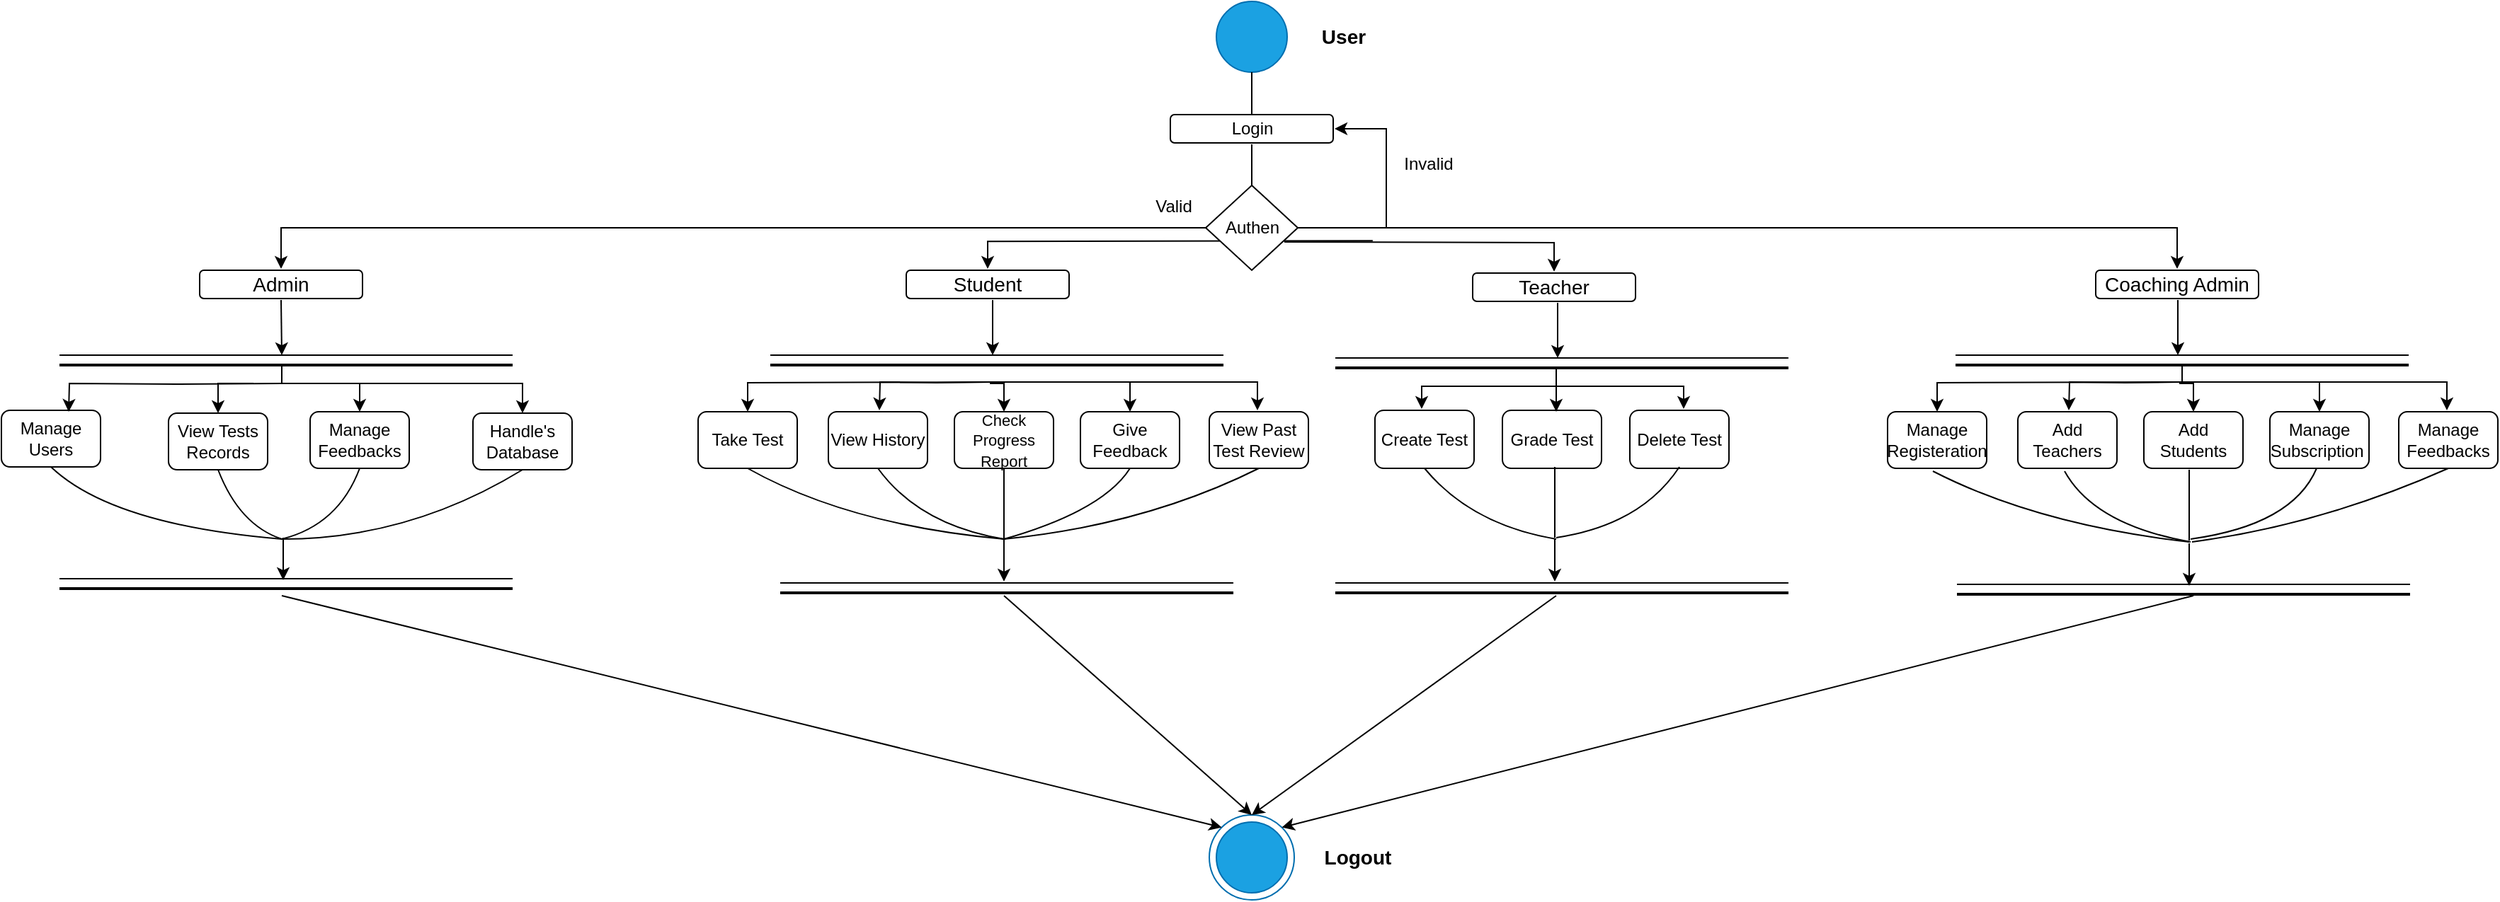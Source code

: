 <mxfile version="24.7.17">
  <diagram name="Page-1" id="BZoabZqiC1ExDDiLnxKO">
    <mxGraphModel dx="2324" dy="819" grid="1" gridSize="10" guides="1" tooltips="1" connect="1" arrows="1" fold="1" page="1" pageScale="1" pageWidth="850" pageHeight="1100" math="0" shadow="0">
      <root>
        <mxCell id="0" />
        <mxCell id="1" parent="0" />
        <mxCell id="3cUWr9S7yl-lD84JsGKt-1" value="" style="ellipse;whiteSpace=wrap;html=1;aspect=fixed;fillColor=#1ba1e2;strokeColor=#006EAF;fontColor=#ffffff;" vertex="1" parent="1">
          <mxGeometry x="270" y="70" width="50" height="50" as="geometry" />
        </mxCell>
        <mxCell id="3cUWr9S7yl-lD84JsGKt-2" value="&lt;font style=&quot;font-size: 14px;&quot;&gt;&lt;b&gt;User&lt;/b&gt;&lt;/font&gt;" style="text;html=1;align=center;verticalAlign=middle;whiteSpace=wrap;rounded=0;" vertex="1" parent="1">
          <mxGeometry x="330" y="80" width="60" height="30" as="geometry" />
        </mxCell>
        <mxCell id="3cUWr9S7yl-lD84JsGKt-3" value="" style="endArrow=none;html=1;rounded=0;entryX=0.5;entryY=1;entryDx=0;entryDy=0;" edge="1" parent="1" target="3cUWr9S7yl-lD84JsGKt-1">
          <mxGeometry width="50" height="50" relative="1" as="geometry">
            <mxPoint x="295" y="160" as="sourcePoint" />
            <mxPoint x="190" y="260" as="targetPoint" />
          </mxGeometry>
        </mxCell>
        <mxCell id="3cUWr9S7yl-lD84JsGKt-4" value="Login" style="rounded=1;whiteSpace=wrap;html=1;fillColor=default;strokeColor=default;perimeterSpacing=1;" vertex="1" parent="1">
          <mxGeometry x="237.5" y="150" width="115" height="20" as="geometry" />
        </mxCell>
        <mxCell id="3cUWr9S7yl-lD84JsGKt-6" value="" style="endArrow=none;html=1;rounded=0;entryX=0.5;entryY=1;entryDx=0;entryDy=0;exitX=0.5;exitY=0;exitDx=0;exitDy=0;" edge="1" parent="1" source="3cUWr9S7yl-lD84JsGKt-7" target="3cUWr9S7yl-lD84JsGKt-4">
          <mxGeometry width="50" height="50" relative="1" as="geometry">
            <mxPoint x="296" y="210" as="sourcePoint" />
            <mxPoint x="296" y="170" as="targetPoint" />
          </mxGeometry>
        </mxCell>
        <mxCell id="3cUWr9S7yl-lD84JsGKt-8" style="edgeStyle=orthogonalEdgeStyle;rounded=0;orthogonalLoop=1;jettySize=auto;html=1;exitX=1;exitY=0.5;exitDx=0;exitDy=0;entryX=1;entryY=0.5;entryDx=0;entryDy=0;" edge="1" parent="1" source="3cUWr9S7yl-lD84JsGKt-7" target="3cUWr9S7yl-lD84JsGKt-4">
          <mxGeometry relative="1" as="geometry">
            <Array as="points">
              <mxPoint x="390" y="230" />
              <mxPoint x="390" y="160" />
            </Array>
          </mxGeometry>
        </mxCell>
        <mxCell id="3cUWr9S7yl-lD84JsGKt-14" style="edgeStyle=orthogonalEdgeStyle;rounded=0;orthogonalLoop=1;jettySize=auto;html=1;exitX=0;exitY=0.5;exitDx=0;exitDy=0;entryX=0.5;entryY=0;entryDx=0;entryDy=0;" edge="1" parent="1" source="3cUWr9S7yl-lD84JsGKt-7" target="3cUWr9S7yl-lD84JsGKt-19">
          <mxGeometry relative="1" as="geometry">
            <mxPoint y="274" as="targetPoint" />
            <mxPoint x="222.5" y="234" as="sourcePoint" />
          </mxGeometry>
        </mxCell>
        <mxCell id="3cUWr9S7yl-lD84JsGKt-21" style="edgeStyle=orthogonalEdgeStyle;rounded=0;orthogonalLoop=1;jettySize=auto;html=1;exitX=1;exitY=0.5;exitDx=0;exitDy=0;entryX=0.5;entryY=0;entryDx=0;entryDy=0;" edge="1" parent="1" source="3cUWr9S7yl-lD84JsGKt-7" target="3cUWr9S7yl-lD84JsGKt-20">
          <mxGeometry relative="1" as="geometry" />
        </mxCell>
        <mxCell id="3cUWr9S7yl-lD84JsGKt-28" style="edgeStyle=orthogonalEdgeStyle;rounded=0;orthogonalLoop=1;jettySize=auto;html=1;exitX=0.885;exitY=0.667;exitDx=0;exitDy=0;entryX=0.5;entryY=0;entryDx=0;entryDy=0;exitPerimeter=0;" edge="1" parent="1" target="3cUWr9S7yl-lD84JsGKt-18">
          <mxGeometry relative="1" as="geometry">
            <mxPoint x="318.025" y="240.02" as="sourcePoint" />
            <mxPoint x="516.5" y="264" as="targetPoint" />
          </mxGeometry>
        </mxCell>
        <mxCell id="3cUWr9S7yl-lD84JsGKt-31" style="edgeStyle=orthogonalEdgeStyle;rounded=0;orthogonalLoop=1;jettySize=auto;html=1;exitX=0.122;exitY=0.652;exitDx=0;exitDy=0;entryX=0.5;entryY=0;entryDx=0;entryDy=0;exitPerimeter=0;" edge="1" parent="1" target="3cUWr9S7yl-lD84JsGKt-30">
          <mxGeometry relative="1" as="geometry">
            <mxPoint x="380.43" y="239.12" as="sourcePoint" />
          </mxGeometry>
        </mxCell>
        <mxCell id="3cUWr9S7yl-lD84JsGKt-7" value="Authen" style="rhombus;whiteSpace=wrap;html=1;" vertex="1" parent="1">
          <mxGeometry x="262.5" y="200" width="65" height="60" as="geometry" />
        </mxCell>
        <mxCell id="3cUWr9S7yl-lD84JsGKt-12" value="&lt;font style=&quot;font-size: 12px;&quot;&gt;Invalid&lt;/font&gt;" style="text;html=1;align=center;verticalAlign=middle;whiteSpace=wrap;rounded=0;" vertex="1" parent="1">
          <mxGeometry x="390" y="170" width="60" height="30" as="geometry" />
        </mxCell>
        <mxCell id="3cUWr9S7yl-lD84JsGKt-13" value="&lt;font style=&quot;font-size: 12px;&quot;&gt;Valid&lt;/font&gt;" style="text;html=1;align=center;verticalAlign=middle;whiteSpace=wrap;rounded=0;" vertex="1" parent="1">
          <mxGeometry x="210" y="200" width="60" height="30" as="geometry" />
        </mxCell>
        <mxCell id="3cUWr9S7yl-lD84JsGKt-18" value="Teacher" style="rounded=1;whiteSpace=wrap;html=1;fillColor=default;strokeColor=default;perimeterSpacing=1;fontSize=14;" vertex="1" parent="1">
          <mxGeometry x="451" y="262" width="115" height="20" as="geometry" />
        </mxCell>
        <mxCell id="3cUWr9S7yl-lD84JsGKt-29" style="edgeStyle=orthogonalEdgeStyle;rounded=0;orthogonalLoop=1;jettySize=auto;html=1;exitX=0.5;exitY=1;exitDx=0;exitDy=0;" edge="1" parent="1" source="3cUWr9S7yl-lD84JsGKt-19">
          <mxGeometry relative="1" as="geometry">
            <mxPoint x="-390" y="320" as="targetPoint" />
          </mxGeometry>
        </mxCell>
        <mxCell id="3cUWr9S7yl-lD84JsGKt-19" value="Admin" style="rounded=1;whiteSpace=wrap;html=1;fillColor=default;strokeColor=default;perimeterSpacing=1;fontSize=14;" vertex="1" parent="1">
          <mxGeometry x="-448" y="260" width="115" height="20" as="geometry" />
        </mxCell>
        <mxCell id="3cUWr9S7yl-lD84JsGKt-20" value="Coaching Admin" style="rounded=1;whiteSpace=wrap;html=1;fillColor=default;strokeColor=default;perimeterSpacing=1;fontSize=14;" vertex="1" parent="1">
          <mxGeometry x="891" y="260" width="115" height="20" as="geometry" />
        </mxCell>
        <mxCell id="3cUWr9S7yl-lD84JsGKt-22" value="" style="endArrow=none;html=1;rounded=0;strokeWidth=1;" edge="1" parent="1">
          <mxGeometry width="50" height="50" relative="1" as="geometry">
            <mxPoint x="-547" y="320" as="sourcePoint" />
            <mxPoint x="-227" y="320" as="targetPoint" />
          </mxGeometry>
        </mxCell>
        <mxCell id="3cUWr9S7yl-lD84JsGKt-24" value="" style="endArrow=none;html=1;rounded=0;strokeWidth=2;" edge="1" parent="1">
          <mxGeometry width="50" height="50" relative="1" as="geometry">
            <mxPoint x="-547" y="327" as="sourcePoint" />
            <mxPoint x="-227" y="327" as="targetPoint" />
          </mxGeometry>
        </mxCell>
        <mxCell id="3cUWr9S7yl-lD84JsGKt-30" value="Student" style="rounded=1;whiteSpace=wrap;html=1;fillColor=default;strokeColor=default;perimeterSpacing=1;fontSize=14;" vertex="1" parent="1">
          <mxGeometry x="51" y="260" width="115" height="20" as="geometry" />
        </mxCell>
        <mxCell id="3cUWr9S7yl-lD84JsGKt-32" style="edgeStyle=orthogonalEdgeStyle;rounded=0;orthogonalLoop=1;jettySize=auto;html=1;exitX=0.5;exitY=1;exitDx=0;exitDy=0;" edge="1" parent="1">
          <mxGeometry relative="1" as="geometry">
            <mxPoint x="112" y="320" as="targetPoint" />
            <mxPoint x="112" y="281" as="sourcePoint" />
          </mxGeometry>
        </mxCell>
        <mxCell id="3cUWr9S7yl-lD84JsGKt-33" value="" style="endArrow=none;html=1;rounded=0;strokeWidth=1;" edge="1" parent="1">
          <mxGeometry width="50" height="50" relative="1" as="geometry">
            <mxPoint x="-45" y="320" as="sourcePoint" />
            <mxPoint x="275" y="320" as="targetPoint" />
          </mxGeometry>
        </mxCell>
        <mxCell id="3cUWr9S7yl-lD84JsGKt-34" value="" style="endArrow=none;html=1;rounded=0;strokeWidth=2;" edge="1" parent="1">
          <mxGeometry width="50" height="50" relative="1" as="geometry">
            <mxPoint x="-45" y="327" as="sourcePoint" />
            <mxPoint x="275" y="327" as="targetPoint" />
          </mxGeometry>
        </mxCell>
        <mxCell id="3cUWr9S7yl-lD84JsGKt-38" style="edgeStyle=orthogonalEdgeStyle;rounded=0;orthogonalLoop=1;jettySize=auto;html=1;exitX=0.5;exitY=1;exitDx=0;exitDy=0;" edge="1" parent="1">
          <mxGeometry relative="1" as="geometry">
            <mxPoint x="511" y="322" as="targetPoint" />
            <mxPoint x="511" y="283" as="sourcePoint" />
          </mxGeometry>
        </mxCell>
        <mxCell id="3cUWr9S7yl-lD84JsGKt-39" value="" style="endArrow=none;html=1;rounded=0;strokeWidth=1;" edge="1" parent="1">
          <mxGeometry width="50" height="50" relative="1" as="geometry">
            <mxPoint x="354" y="322" as="sourcePoint" />
            <mxPoint x="674" y="322" as="targetPoint" />
          </mxGeometry>
        </mxCell>
        <mxCell id="3cUWr9S7yl-lD84JsGKt-40" value="" style="endArrow=none;html=1;rounded=0;strokeWidth=2;" edge="1" parent="1">
          <mxGeometry width="50" height="50" relative="1" as="geometry">
            <mxPoint x="354" y="329" as="sourcePoint" />
            <mxPoint x="674" y="329" as="targetPoint" />
          </mxGeometry>
        </mxCell>
        <mxCell id="3cUWr9S7yl-lD84JsGKt-41" style="edgeStyle=orthogonalEdgeStyle;rounded=0;orthogonalLoop=1;jettySize=auto;html=1;exitX=0.5;exitY=1;exitDx=0;exitDy=0;" edge="1" parent="1">
          <mxGeometry relative="1" as="geometry">
            <mxPoint x="949" y="320" as="targetPoint" />
            <mxPoint x="949" y="281" as="sourcePoint" />
          </mxGeometry>
        </mxCell>
        <mxCell id="3cUWr9S7yl-lD84JsGKt-42" value="" style="endArrow=none;html=1;rounded=0;strokeWidth=1;" edge="1" parent="1">
          <mxGeometry width="50" height="50" relative="1" as="geometry">
            <mxPoint x="792" y="320" as="sourcePoint" />
            <mxPoint x="1112" y="320" as="targetPoint" />
          </mxGeometry>
        </mxCell>
        <mxCell id="3cUWr9S7yl-lD84JsGKt-43" value="" style="endArrow=none;html=1;rounded=0;strokeWidth=2;" edge="1" parent="1">
          <mxGeometry width="50" height="50" relative="1" as="geometry">
            <mxPoint x="792" y="327" as="sourcePoint" />
            <mxPoint x="1112" y="327" as="targetPoint" />
          </mxGeometry>
        </mxCell>
        <mxCell id="3cUWr9S7yl-lD84JsGKt-50" value="Manage Users" style="rounded=1;whiteSpace=wrap;html=1;" vertex="1" parent="1">
          <mxGeometry x="-588" y="359" width="70" height="40" as="geometry" />
        </mxCell>
        <mxCell id="3cUWr9S7yl-lD84JsGKt-51" value="View Tests Records" style="rounded=1;whiteSpace=wrap;html=1;" vertex="1" parent="1">
          <mxGeometry x="-470" y="361" width="70" height="40" as="geometry" />
        </mxCell>
        <mxCell id="3cUWr9S7yl-lD84JsGKt-54" value="Manage Feedbacks" style="rounded=1;whiteSpace=wrap;html=1;" vertex="1" parent="1">
          <mxGeometry x="-370" y="360" width="70" height="40" as="geometry" />
        </mxCell>
        <mxCell id="3cUWr9S7yl-lD84JsGKt-55" value="Handle&#39;s Database" style="rounded=1;whiteSpace=wrap;html=1;" vertex="1" parent="1">
          <mxGeometry x="-255" y="361" width="70" height="40" as="geometry" />
        </mxCell>
        <mxCell id="3cUWr9S7yl-lD84JsGKt-56" value="Take Test" style="rounded=1;whiteSpace=wrap;html=1;" vertex="1" parent="1">
          <mxGeometry x="-96" y="360" width="70" height="40" as="geometry" />
        </mxCell>
        <mxCell id="3cUWr9S7yl-lD84JsGKt-57" value="View History" style="rounded=1;whiteSpace=wrap;html=1;" vertex="1" parent="1">
          <mxGeometry x="-4" y="360" width="70" height="40" as="geometry" />
        </mxCell>
        <mxCell id="3cUWr9S7yl-lD84JsGKt-58" value="&lt;font style=&quot;font-size: 11px;&quot;&gt;Check Progress Report&lt;/font&gt;" style="rounded=1;whiteSpace=wrap;html=1;" vertex="1" parent="1">
          <mxGeometry x="85" y="360" width="70" height="40" as="geometry" />
        </mxCell>
        <mxCell id="3cUWr9S7yl-lD84JsGKt-59" value="Give Feedback" style="rounded=1;whiteSpace=wrap;html=1;" vertex="1" parent="1">
          <mxGeometry x="174" y="360" width="70" height="40" as="geometry" />
        </mxCell>
        <mxCell id="3cUWr9S7yl-lD84JsGKt-60" value="View Past Test Review" style="rounded=1;whiteSpace=wrap;html=1;" vertex="1" parent="1">
          <mxGeometry x="265" y="360" width="70" height="40" as="geometry" />
        </mxCell>
        <mxCell id="3cUWr9S7yl-lD84JsGKt-61" value="Create Test" style="rounded=1;whiteSpace=wrap;html=1;" vertex="1" parent="1">
          <mxGeometry x="382" y="359" width="70" height="41" as="geometry" />
        </mxCell>
        <mxCell id="3cUWr9S7yl-lD84JsGKt-62" value="Grade Test" style="rounded=1;whiteSpace=wrap;html=1;" vertex="1" parent="1">
          <mxGeometry x="472" y="359" width="70" height="41" as="geometry" />
        </mxCell>
        <mxCell id="3cUWr9S7yl-lD84JsGKt-63" value="Delete Test" style="rounded=1;whiteSpace=wrap;html=1;" vertex="1" parent="1">
          <mxGeometry x="562" y="359" width="70" height="41" as="geometry" />
        </mxCell>
        <mxCell id="3cUWr9S7yl-lD84JsGKt-78" style="edgeStyle=orthogonalEdgeStyle;rounded=0;orthogonalLoop=1;jettySize=auto;html=1;entryX=0.5;entryY=0;entryDx=0;entryDy=0;" edge="1" parent="1">
          <mxGeometry relative="1" as="geometry">
            <mxPoint x="-390" y="340" as="sourcePoint" />
            <mxPoint x="-540.5" y="360" as="targetPoint" />
          </mxGeometry>
        </mxCell>
        <mxCell id="3cUWr9S7yl-lD84JsGKt-79" value="" style="endArrow=none;html=1;rounded=0;" edge="1" parent="1">
          <mxGeometry width="50" height="50" relative="1" as="geometry">
            <mxPoint x="-390" y="340" as="sourcePoint" />
            <mxPoint x="-390" y="328" as="targetPoint" />
          </mxGeometry>
        </mxCell>
        <mxCell id="3cUWr9S7yl-lD84JsGKt-81" style="edgeStyle=orthogonalEdgeStyle;rounded=0;orthogonalLoop=1;jettySize=auto;html=1;entryX=0.5;entryY=0;entryDx=0;entryDy=0;" edge="1" parent="1" target="3cUWr9S7yl-lD84JsGKt-51">
          <mxGeometry relative="1" as="geometry">
            <mxPoint x="-410" y="340" as="sourcePoint" />
            <mxPoint x="-530.5" y="370" as="targetPoint" />
          </mxGeometry>
        </mxCell>
        <mxCell id="3cUWr9S7yl-lD84JsGKt-82" style="edgeStyle=orthogonalEdgeStyle;rounded=0;orthogonalLoop=1;jettySize=auto;html=1;entryX=0.5;entryY=0;entryDx=0;entryDy=0;" edge="1" parent="1" target="3cUWr9S7yl-lD84JsGKt-54">
          <mxGeometry relative="1" as="geometry">
            <mxPoint x="-390" y="340" as="sourcePoint" />
            <mxPoint x="-530.5" y="370" as="targetPoint" />
            <Array as="points">
              <mxPoint x="-380" y="340" />
              <mxPoint x="-297" y="340" />
            </Array>
          </mxGeometry>
        </mxCell>
        <mxCell id="3cUWr9S7yl-lD84JsGKt-83" style="edgeStyle=orthogonalEdgeStyle;rounded=0;orthogonalLoop=1;jettySize=auto;html=1;entryX=0.5;entryY=0;entryDx=0;entryDy=0;" edge="1" parent="1" target="3cUWr9S7yl-lD84JsGKt-55">
          <mxGeometry relative="1" as="geometry">
            <mxPoint x="-390" y="340" as="sourcePoint" />
            <mxPoint x="-220" y="360" as="targetPoint" />
            <Array as="points">
              <mxPoint x="-220" y="340" />
              <mxPoint x="-220" y="359" />
            </Array>
          </mxGeometry>
        </mxCell>
        <mxCell id="3cUWr9S7yl-lD84JsGKt-84" value="" style="endArrow=none;html=1;rounded=0;" edge="1" parent="1">
          <mxGeometry width="50" height="50" relative="1" as="geometry">
            <mxPoint x="510" y="341" as="sourcePoint" />
            <mxPoint x="510" y="329" as="targetPoint" />
          </mxGeometry>
        </mxCell>
        <mxCell id="3cUWr9S7yl-lD84JsGKt-85" style="edgeStyle=orthogonalEdgeStyle;rounded=0;orthogonalLoop=1;jettySize=auto;html=1;entryX=0.5;entryY=0;entryDx=0;entryDy=0;" edge="1" parent="1" target="3cUWr9S7yl-lD84JsGKt-56">
          <mxGeometry relative="1" as="geometry">
            <mxPoint x="111" y="339" as="sourcePoint" />
            <mxPoint x="-39.5" y="359" as="targetPoint" />
          </mxGeometry>
        </mxCell>
        <mxCell id="3cUWr9S7yl-lD84JsGKt-86" style="edgeStyle=orthogonalEdgeStyle;rounded=0;orthogonalLoop=1;jettySize=auto;html=1;" edge="1" parent="1">
          <mxGeometry relative="1" as="geometry">
            <mxPoint x="111" y="339" as="sourcePoint" />
            <mxPoint x="32" y="359" as="targetPoint" />
          </mxGeometry>
        </mxCell>
        <mxCell id="3cUWr9S7yl-lD84JsGKt-90" style="edgeStyle=orthogonalEdgeStyle;rounded=0;orthogonalLoop=1;jettySize=auto;html=1;entryX=0.5;entryY=0;entryDx=0;entryDy=0;" edge="1" parent="1">
          <mxGeometry relative="1" as="geometry">
            <mxPoint x="110" y="339" as="sourcePoint" />
            <mxPoint x="299.0" y="359" as="targetPoint" />
            <Array as="points">
              <mxPoint x="140" y="339" />
              <mxPoint x="299" y="339" />
            </Array>
          </mxGeometry>
        </mxCell>
        <mxCell id="3cUWr9S7yl-lD84JsGKt-92" style="edgeStyle=orthogonalEdgeStyle;rounded=0;orthogonalLoop=1;jettySize=auto;html=1;entryX=0.5;entryY=0;entryDx=0;entryDy=0;" edge="1" parent="1" target="3cUWr9S7yl-lD84JsGKt-59">
          <mxGeometry relative="1" as="geometry">
            <mxPoint x="110" y="339" as="sourcePoint" />
            <mxPoint x="299.0" y="359" as="targetPoint" />
            <Array as="points">
              <mxPoint x="209" y="339" />
            </Array>
          </mxGeometry>
        </mxCell>
        <mxCell id="3cUWr9S7yl-lD84JsGKt-93" style="edgeStyle=orthogonalEdgeStyle;rounded=0;orthogonalLoop=1;jettySize=auto;html=1;entryX=0.5;entryY=0;entryDx=0;entryDy=0;" edge="1" parent="1" target="3cUWr9S7yl-lD84JsGKt-58">
          <mxGeometry relative="1" as="geometry">
            <mxPoint x="122" y="330" as="targetPoint" />
            <mxPoint x="110" y="340" as="sourcePoint" />
          </mxGeometry>
        </mxCell>
        <mxCell id="3cUWr9S7yl-lD84JsGKt-95" value="Manage Registeration" style="rounded=1;whiteSpace=wrap;html=1;" vertex="1" parent="1">
          <mxGeometry x="744" y="360" width="70" height="40" as="geometry" />
        </mxCell>
        <mxCell id="3cUWr9S7yl-lD84JsGKt-96" value="Add Teachers" style="rounded=1;whiteSpace=wrap;html=1;" vertex="1" parent="1">
          <mxGeometry x="836" y="360" width="70" height="40" as="geometry" />
        </mxCell>
        <mxCell id="3cUWr9S7yl-lD84JsGKt-97" value="&lt;font style=&quot;font-size: 12px;&quot;&gt;Add Students&lt;/font&gt;" style="rounded=1;whiteSpace=wrap;html=1;" vertex="1" parent="1">
          <mxGeometry x="925" y="360" width="70" height="40" as="geometry" />
        </mxCell>
        <mxCell id="3cUWr9S7yl-lD84JsGKt-98" value="&lt;span style=&quot;font-size: 12px;&quot;&gt;Manage Subscription&amp;nbsp;&lt;/span&gt;" style="rounded=1;whiteSpace=wrap;html=1;" vertex="1" parent="1">
          <mxGeometry x="1014" y="360" width="70" height="40" as="geometry" />
        </mxCell>
        <mxCell id="3cUWr9S7yl-lD84JsGKt-99" value="Manage Feedbacks" style="rounded=1;whiteSpace=wrap;html=1;" vertex="1" parent="1">
          <mxGeometry x="1105" y="360" width="70" height="40" as="geometry" />
        </mxCell>
        <mxCell id="3cUWr9S7yl-lD84JsGKt-100" value="" style="endArrow=none;html=1;rounded=0;" edge="1" parent="1">
          <mxGeometry width="50" height="50" relative="1" as="geometry">
            <mxPoint x="952" y="339" as="sourcePoint" />
            <mxPoint x="952" y="327" as="targetPoint" />
          </mxGeometry>
        </mxCell>
        <mxCell id="3cUWr9S7yl-lD84JsGKt-101" style="edgeStyle=orthogonalEdgeStyle;rounded=0;orthogonalLoop=1;jettySize=auto;html=1;entryX=0.5;entryY=0;entryDx=0;entryDy=0;" edge="1" target="3cUWr9S7yl-lD84JsGKt-95" parent="1">
          <mxGeometry relative="1" as="geometry">
            <mxPoint x="951" y="339" as="sourcePoint" />
            <mxPoint x="800.5" y="359" as="targetPoint" />
          </mxGeometry>
        </mxCell>
        <mxCell id="3cUWr9S7yl-lD84JsGKt-102" style="edgeStyle=orthogonalEdgeStyle;rounded=0;orthogonalLoop=1;jettySize=auto;html=1;" edge="1" parent="1">
          <mxGeometry relative="1" as="geometry">
            <mxPoint x="951" y="339" as="sourcePoint" />
            <mxPoint x="872" y="359" as="targetPoint" />
          </mxGeometry>
        </mxCell>
        <mxCell id="3cUWr9S7yl-lD84JsGKt-103" style="edgeStyle=orthogonalEdgeStyle;rounded=0;orthogonalLoop=1;jettySize=auto;html=1;entryX=0.5;entryY=0;entryDx=0;entryDy=0;" edge="1" parent="1">
          <mxGeometry relative="1" as="geometry">
            <mxPoint x="950" y="339" as="sourcePoint" />
            <mxPoint x="1139.0" y="359" as="targetPoint" />
            <Array as="points">
              <mxPoint x="980" y="339" />
              <mxPoint x="1139" y="339" />
            </Array>
          </mxGeometry>
        </mxCell>
        <mxCell id="3cUWr9S7yl-lD84JsGKt-104" style="edgeStyle=orthogonalEdgeStyle;rounded=0;orthogonalLoop=1;jettySize=auto;html=1;entryX=0.5;entryY=0;entryDx=0;entryDy=0;" edge="1" target="3cUWr9S7yl-lD84JsGKt-98" parent="1">
          <mxGeometry relative="1" as="geometry">
            <mxPoint x="950" y="339" as="sourcePoint" />
            <mxPoint x="1139.0" y="359" as="targetPoint" />
            <Array as="points">
              <mxPoint x="1049" y="339" />
            </Array>
          </mxGeometry>
        </mxCell>
        <mxCell id="3cUWr9S7yl-lD84JsGKt-105" style="edgeStyle=orthogonalEdgeStyle;rounded=0;orthogonalLoop=1;jettySize=auto;html=1;entryX=0.5;entryY=0;entryDx=0;entryDy=0;" edge="1" target="3cUWr9S7yl-lD84JsGKt-97" parent="1">
          <mxGeometry relative="1" as="geometry">
            <mxPoint x="962" y="330" as="targetPoint" />
            <mxPoint x="950" y="340" as="sourcePoint" />
          </mxGeometry>
        </mxCell>
        <mxCell id="3cUWr9S7yl-lD84JsGKt-106" style="edgeStyle=orthogonalEdgeStyle;rounded=0;orthogonalLoop=1;jettySize=auto;html=1;" edge="1" parent="1">
          <mxGeometry relative="1" as="geometry">
            <mxPoint x="490" y="342" as="sourcePoint" />
            <mxPoint x="415" y="358" as="targetPoint" />
            <Array as="points">
              <mxPoint x="415" y="342" />
            </Array>
          </mxGeometry>
        </mxCell>
        <mxCell id="3cUWr9S7yl-lD84JsGKt-108" style="edgeStyle=orthogonalEdgeStyle;rounded=0;orthogonalLoop=1;jettySize=auto;html=1;startSize=6;" edge="1" parent="1">
          <mxGeometry relative="1" as="geometry">
            <mxPoint x="510" y="350" as="sourcePoint" />
            <mxPoint x="510" y="360" as="targetPoint" />
            <Array as="points">
              <mxPoint x="510" y="341" />
              <mxPoint x="510" y="361" />
            </Array>
          </mxGeometry>
        </mxCell>
        <mxCell id="3cUWr9S7yl-lD84JsGKt-109" style="edgeStyle=orthogonalEdgeStyle;rounded=0;orthogonalLoop=1;jettySize=auto;html=1;" edge="1" parent="1">
          <mxGeometry relative="1" as="geometry">
            <mxPoint x="490" y="342" as="sourcePoint" />
            <mxPoint x="600" y="358" as="targetPoint" />
            <Array as="points">
              <mxPoint x="600" y="342" />
            </Array>
          </mxGeometry>
        </mxCell>
        <mxCell id="3cUWr9S7yl-lD84JsGKt-110" value="" style="endArrow=none;html=1;rounded=0;strokeWidth=1;" edge="1" parent="1">
          <mxGeometry width="50" height="50" relative="1" as="geometry">
            <mxPoint x="-547" y="478" as="sourcePoint" />
            <mxPoint x="-227" y="478" as="targetPoint" />
          </mxGeometry>
        </mxCell>
        <mxCell id="3cUWr9S7yl-lD84JsGKt-111" value="" style="endArrow=none;html=1;rounded=0;strokeWidth=2;" edge="1" parent="1">
          <mxGeometry width="50" height="50" relative="1" as="geometry">
            <mxPoint x="-547" y="485" as="sourcePoint" />
            <mxPoint x="-227" y="485" as="targetPoint" />
          </mxGeometry>
        </mxCell>
        <mxCell id="3cUWr9S7yl-lD84JsGKt-112" value="" style="endArrow=none;html=1;rounded=0;strokeWidth=1;" edge="1" parent="1">
          <mxGeometry width="50" height="50" relative="1" as="geometry">
            <mxPoint x="-38" y="481" as="sourcePoint" />
            <mxPoint x="282" y="481" as="targetPoint" />
          </mxGeometry>
        </mxCell>
        <mxCell id="3cUWr9S7yl-lD84JsGKt-113" value="" style="endArrow=none;html=1;rounded=0;strokeWidth=2;" edge="1" parent="1">
          <mxGeometry width="50" height="50" relative="1" as="geometry">
            <mxPoint x="-38" y="488" as="sourcePoint" />
            <mxPoint x="282" y="488" as="targetPoint" />
          </mxGeometry>
        </mxCell>
        <mxCell id="3cUWr9S7yl-lD84JsGKt-114" value="" style="endArrow=none;html=1;rounded=0;strokeWidth=1;" edge="1" parent="1">
          <mxGeometry width="50" height="50" relative="1" as="geometry">
            <mxPoint x="354" y="481" as="sourcePoint" />
            <mxPoint x="674" y="481" as="targetPoint" />
          </mxGeometry>
        </mxCell>
        <mxCell id="3cUWr9S7yl-lD84JsGKt-115" value="" style="endArrow=none;html=1;rounded=0;strokeWidth=2;" edge="1" parent="1">
          <mxGeometry width="50" height="50" relative="1" as="geometry">
            <mxPoint x="354" y="488" as="sourcePoint" />
            <mxPoint x="674" y="488" as="targetPoint" />
          </mxGeometry>
        </mxCell>
        <mxCell id="3cUWr9S7yl-lD84JsGKt-116" value="" style="endArrow=none;html=1;rounded=0;strokeWidth=1;" edge="1" parent="1">
          <mxGeometry width="50" height="50" relative="1" as="geometry">
            <mxPoint x="793" y="482" as="sourcePoint" />
            <mxPoint x="1113" y="482" as="targetPoint" />
          </mxGeometry>
        </mxCell>
        <mxCell id="3cUWr9S7yl-lD84JsGKt-117" value="" style="endArrow=none;html=1;rounded=0;strokeWidth=2;" edge="1" parent="1">
          <mxGeometry width="50" height="50" relative="1" as="geometry">
            <mxPoint x="793" y="489" as="sourcePoint" />
            <mxPoint x="1113" y="489" as="targetPoint" />
          </mxGeometry>
        </mxCell>
        <mxCell id="3cUWr9S7yl-lD84JsGKt-120" value="" style="endArrow=none;html=1;rounded=0;curved=1;exitX=0.5;exitY=1;exitDx=0;exitDy=0;" edge="1" parent="1" source="3cUWr9S7yl-lD84JsGKt-50">
          <mxGeometry width="50" height="50" relative="1" as="geometry">
            <mxPoint x="-553" y="419" as="sourcePoint" />
            <mxPoint x="-390" y="450" as="targetPoint" />
            <Array as="points">
              <mxPoint x="-510" y="440" />
            </Array>
          </mxGeometry>
        </mxCell>
        <mxCell id="3cUWr9S7yl-lD84JsGKt-122" value="" style="endArrow=none;html=1;rounded=0;entryX=0.5;entryY=1;entryDx=0;entryDy=0;curved=1;" edge="1" parent="1" target="3cUWr9S7yl-lD84JsGKt-51">
          <mxGeometry width="50" height="50" relative="1" as="geometry">
            <mxPoint x="-390" y="450" as="sourcePoint" />
            <mxPoint x="-435.0" y="421" as="targetPoint" />
            <Array as="points">
              <mxPoint x="-420" y="440" />
            </Array>
          </mxGeometry>
        </mxCell>
        <mxCell id="3cUWr9S7yl-lD84JsGKt-124" value="" style="endArrow=none;html=1;rounded=0;entryX=0.5;entryY=1;entryDx=0;entryDy=0;curved=1;" edge="1" parent="1" target="3cUWr9S7yl-lD84JsGKt-54">
          <mxGeometry width="50" height="50" relative="1" as="geometry">
            <mxPoint x="-390" y="450" as="sourcePoint" />
            <mxPoint x="-335.0" y="420" as="targetPoint" />
            <Array as="points">
              <mxPoint x="-350" y="440" />
            </Array>
          </mxGeometry>
        </mxCell>
        <mxCell id="3cUWr9S7yl-lD84JsGKt-125" value="" style="endArrow=none;html=1;rounded=0;entryX=0.5;entryY=1;entryDx=0;entryDy=0;curved=1;" edge="1" parent="1" target="3cUWr9S7yl-lD84JsGKt-55">
          <mxGeometry width="50" height="50" relative="1" as="geometry">
            <mxPoint x="-390" y="450" as="sourcePoint" />
            <mxPoint x="-220.0" y="421" as="targetPoint" />
            <Array as="points">
              <mxPoint x="-300" y="450" />
            </Array>
          </mxGeometry>
        </mxCell>
        <mxCell id="3cUWr9S7yl-lD84JsGKt-126" style="edgeStyle=orthogonalEdgeStyle;rounded=0;orthogonalLoop=1;jettySize=auto;html=1;startSize=6;" edge="1" parent="1">
          <mxGeometry relative="1" as="geometry">
            <mxPoint x="-389" y="449" as="sourcePoint" />
            <mxPoint x="-389" y="479" as="targetPoint" />
            <Array as="points">
              <mxPoint x="-389" y="460" />
              <mxPoint x="-389" y="480" />
            </Array>
          </mxGeometry>
        </mxCell>
        <mxCell id="3cUWr9S7yl-lD84JsGKt-127" value="" style="endArrow=none;html=1;rounded=0;entryX=0.5;entryY=1;entryDx=0;entryDy=0;curved=1;" edge="1" parent="1" target="3cUWr9S7yl-lD84JsGKt-56">
          <mxGeometry width="50" height="50" relative="1" as="geometry">
            <mxPoint x="120" y="450" as="sourcePoint" />
            <mxPoint x="140" y="360" as="targetPoint" />
            <Array as="points">
              <mxPoint x="10" y="440" />
            </Array>
          </mxGeometry>
        </mxCell>
        <mxCell id="3cUWr9S7yl-lD84JsGKt-128" value="" style="endArrow=none;html=1;rounded=0;entryX=0.5;entryY=1;entryDx=0;entryDy=0;curved=1;" edge="1" parent="1" target="3cUWr9S7yl-lD84JsGKt-57">
          <mxGeometry width="50" height="50" relative="1" as="geometry">
            <mxPoint x="120" y="450" as="sourcePoint" />
            <mxPoint x="-51" y="410" as="targetPoint" />
            <Array as="points">
              <mxPoint x="60" y="440" />
            </Array>
          </mxGeometry>
        </mxCell>
        <mxCell id="3cUWr9S7yl-lD84JsGKt-129" value="" style="endArrow=none;html=1;rounded=0;entryX=0.5;entryY=1;entryDx=0;entryDy=0;curved=1;" edge="1" parent="1" target="3cUWr9S7yl-lD84JsGKt-58">
          <mxGeometry width="50" height="50" relative="1" as="geometry">
            <mxPoint x="120" y="450" as="sourcePoint" />
            <mxPoint x="41" y="410" as="targetPoint" />
          </mxGeometry>
        </mxCell>
        <mxCell id="3cUWr9S7yl-lD84JsGKt-130" value="" style="endArrow=none;html=1;rounded=0;entryX=0.5;entryY=1;entryDx=0;entryDy=0;curved=1;" edge="1" parent="1" target="3cUWr9S7yl-lD84JsGKt-59">
          <mxGeometry width="50" height="50" relative="1" as="geometry">
            <mxPoint x="120" y="450" as="sourcePoint" />
            <mxPoint x="41" y="410" as="targetPoint" />
            <Array as="points">
              <mxPoint x="190" y="430" />
            </Array>
          </mxGeometry>
        </mxCell>
        <mxCell id="3cUWr9S7yl-lD84JsGKt-131" value="" style="endArrow=none;html=1;rounded=0;entryX=0.5;entryY=1;entryDx=0;entryDy=0;curved=1;" edge="1" parent="1" target="3cUWr9S7yl-lD84JsGKt-60">
          <mxGeometry width="50" height="50" relative="1" as="geometry">
            <mxPoint x="120" y="450" as="sourcePoint" />
            <mxPoint x="219" y="410" as="targetPoint" />
            <Array as="points">
              <mxPoint x="220" y="440" />
            </Array>
          </mxGeometry>
        </mxCell>
        <mxCell id="3cUWr9S7yl-lD84JsGKt-132" style="edgeStyle=orthogonalEdgeStyle;rounded=0;orthogonalLoop=1;jettySize=auto;html=1;startSize=6;" edge="1" parent="1">
          <mxGeometry relative="1" as="geometry">
            <mxPoint x="120" y="450" as="sourcePoint" />
            <mxPoint x="120" y="480" as="targetPoint" />
            <Array as="points">
              <mxPoint x="120" y="461" />
              <mxPoint x="120" y="481" />
            </Array>
          </mxGeometry>
        </mxCell>
        <mxCell id="3cUWr9S7yl-lD84JsGKt-133" style="edgeStyle=orthogonalEdgeStyle;rounded=0;orthogonalLoop=1;jettySize=auto;html=1;startSize=6;" edge="1" parent="1">
          <mxGeometry relative="1" as="geometry">
            <mxPoint x="509" y="450" as="sourcePoint" />
            <mxPoint x="509" y="480" as="targetPoint" />
            <Array as="points">
              <mxPoint x="509" y="461" />
              <mxPoint x="509" y="481" />
            </Array>
          </mxGeometry>
        </mxCell>
        <mxCell id="3cUWr9S7yl-lD84JsGKt-134" value="" style="endArrow=none;html=1;rounded=0;entryX=0.5;entryY=1;entryDx=0;entryDy=0;curved=1;" edge="1" parent="1" target="3cUWr9S7yl-lD84JsGKt-61">
          <mxGeometry width="50" height="50" relative="1" as="geometry">
            <mxPoint x="510" y="450" as="sourcePoint" />
            <mxPoint x="470" y="360" as="targetPoint" />
            <Array as="points">
              <mxPoint x="450" y="440" />
            </Array>
          </mxGeometry>
        </mxCell>
        <mxCell id="3cUWr9S7yl-lD84JsGKt-136" value="" style="endArrow=none;html=1;rounded=0;entryX=0.5;entryY=1;entryDx=0;entryDy=0;" edge="1" parent="1">
          <mxGeometry width="50" height="50" relative="1" as="geometry">
            <mxPoint x="509" y="449" as="sourcePoint" />
            <mxPoint x="509" y="399" as="targetPoint" />
          </mxGeometry>
        </mxCell>
        <mxCell id="3cUWr9S7yl-lD84JsGKt-137" value="" style="endArrow=none;html=1;rounded=0;entryX=0.5;entryY=1;entryDx=0;entryDy=0;curved=1;" edge="1" parent="1">
          <mxGeometry width="50" height="50" relative="1" as="geometry">
            <mxPoint x="510" y="449" as="sourcePoint" />
            <mxPoint x="597" y="399" as="targetPoint" />
            <Array as="points">
              <mxPoint x="570" y="440" />
            </Array>
          </mxGeometry>
        </mxCell>
        <mxCell id="3cUWr9S7yl-lD84JsGKt-138" style="edgeStyle=orthogonalEdgeStyle;rounded=0;orthogonalLoop=1;jettySize=auto;html=1;startSize=6;" edge="1" parent="1">
          <mxGeometry relative="1" as="geometry">
            <mxPoint x="957" y="453" as="sourcePoint" />
            <mxPoint x="957" y="483" as="targetPoint" />
            <Array as="points">
              <mxPoint x="957" y="464" />
              <mxPoint x="957" y="484" />
            </Array>
          </mxGeometry>
        </mxCell>
        <mxCell id="3cUWr9S7yl-lD84JsGKt-139" value="" style="endArrow=none;html=1;rounded=0;entryX=0.5;entryY=1;entryDx=0;entryDy=0;curved=1;" edge="1" parent="1">
          <mxGeometry width="50" height="50" relative="1" as="geometry">
            <mxPoint x="957" y="452" as="sourcePoint" />
            <mxPoint x="776.0" y="402" as="targetPoint" />
            <Array as="points">
              <mxPoint x="850" y="440" />
            </Array>
          </mxGeometry>
        </mxCell>
        <mxCell id="3cUWr9S7yl-lD84JsGKt-140" value="" style="endArrow=none;html=1;rounded=0;entryX=0.5;entryY=1;entryDx=0;entryDy=0;curved=1;" edge="1" parent="1">
          <mxGeometry width="50" height="50" relative="1" as="geometry">
            <mxPoint x="958" y="452" as="sourcePoint" />
            <mxPoint x="869" y="402" as="targetPoint" />
            <Array as="points">
              <mxPoint x="890" y="440" />
            </Array>
          </mxGeometry>
        </mxCell>
        <mxCell id="3cUWr9S7yl-lD84JsGKt-141" value="" style="endArrow=none;html=1;rounded=0;entryX=0.5;entryY=1;entryDx=0;entryDy=0;curved=1;" edge="1" parent="1">
          <mxGeometry width="50" height="50" relative="1" as="geometry">
            <mxPoint x="957" y="451" as="sourcePoint" />
            <mxPoint x="957" y="401" as="targetPoint" />
          </mxGeometry>
        </mxCell>
        <mxCell id="3cUWr9S7yl-lD84JsGKt-142" value="" style="endArrow=none;html=1;rounded=0;entryX=0.5;entryY=1;entryDx=0;entryDy=0;curved=1;" edge="1" parent="1">
          <mxGeometry width="50" height="50" relative="1" as="geometry">
            <mxPoint x="958" y="450" as="sourcePoint" />
            <mxPoint x="1047.0" y="400" as="targetPoint" />
            <Array as="points">
              <mxPoint x="1030" y="440" />
            </Array>
          </mxGeometry>
        </mxCell>
        <mxCell id="3cUWr9S7yl-lD84JsGKt-143" value="" style="endArrow=none;html=1;rounded=0;entryX=0.5;entryY=1;entryDx=0;entryDy=0;curved=1;" edge="1" parent="1" target="3cUWr9S7yl-lD84JsGKt-99">
          <mxGeometry width="50" height="50" relative="1" as="geometry">
            <mxPoint x="959" y="452" as="sourcePoint" />
            <mxPoint x="778.0" y="402" as="targetPoint" />
            <Array as="points">
              <mxPoint x="1050" y="440" />
            </Array>
          </mxGeometry>
        </mxCell>
        <mxCell id="3cUWr9S7yl-lD84JsGKt-145" value="" style="ellipse;whiteSpace=wrap;html=1;aspect=fixed;fillColor=#1ba1e2;strokeColor=#006EAF;fontColor=#ffffff;" vertex="1" parent="1">
          <mxGeometry x="270" y="650" width="50" height="50" as="geometry" />
        </mxCell>
        <mxCell id="3cUWr9S7yl-lD84JsGKt-146" value="" style="ellipse;whiteSpace=wrap;html=1;aspect=fixed;fillColor=none;strokeColor=#006EAF;fontColor=#ffffff;" vertex="1" parent="1">
          <mxGeometry x="265" y="645" width="60" height="60" as="geometry" />
        </mxCell>
        <mxCell id="3cUWr9S7yl-lD84JsGKt-147" value="" style="endArrow=classic;html=1;rounded=0;entryX=0;entryY=0;entryDx=0;entryDy=0;" edge="1" parent="1" target="3cUWr9S7yl-lD84JsGKt-146">
          <mxGeometry width="50" height="50" relative="1" as="geometry">
            <mxPoint x="-390" y="490" as="sourcePoint" />
            <mxPoint x="-140" y="510" as="targetPoint" />
          </mxGeometry>
        </mxCell>
        <mxCell id="3cUWr9S7yl-lD84JsGKt-148" value="" style="endArrow=classic;html=1;rounded=0;entryX=0.5;entryY=0;entryDx=0;entryDy=0;" edge="1" parent="1" target="3cUWr9S7yl-lD84JsGKt-146">
          <mxGeometry width="50" height="50" relative="1" as="geometry">
            <mxPoint x="120" y="490" as="sourcePoint" />
            <mxPoint x="-140" y="510" as="targetPoint" />
          </mxGeometry>
        </mxCell>
        <mxCell id="3cUWr9S7yl-lD84JsGKt-149" value="" style="endArrow=classic;html=1;rounded=0;entryX=0.5;entryY=0;entryDx=0;entryDy=0;" edge="1" parent="1" target="3cUWr9S7yl-lD84JsGKt-146">
          <mxGeometry width="50" height="50" relative="1" as="geometry">
            <mxPoint x="510" y="490" as="sourcePoint" />
            <mxPoint x="640" y="510" as="targetPoint" />
          </mxGeometry>
        </mxCell>
        <mxCell id="3cUWr9S7yl-lD84JsGKt-150" value="" style="endArrow=classic;html=1;rounded=0;entryX=1;entryY=0;entryDx=0;entryDy=0;" edge="1" parent="1" target="3cUWr9S7yl-lD84JsGKt-146">
          <mxGeometry width="50" height="50" relative="1" as="geometry">
            <mxPoint x="960" y="490" as="sourcePoint" />
            <mxPoint x="530" y="510" as="targetPoint" />
          </mxGeometry>
        </mxCell>
        <mxCell id="3cUWr9S7yl-lD84JsGKt-151" value="&lt;font style=&quot;font-size: 14px;&quot;&gt;&lt;b&gt;Logout&lt;/b&gt;&lt;/font&gt;" style="text;html=1;align=center;verticalAlign=middle;whiteSpace=wrap;rounded=0;" vertex="1" parent="1">
          <mxGeometry x="340" y="660" width="60" height="30" as="geometry" />
        </mxCell>
      </root>
    </mxGraphModel>
  </diagram>
</mxfile>
